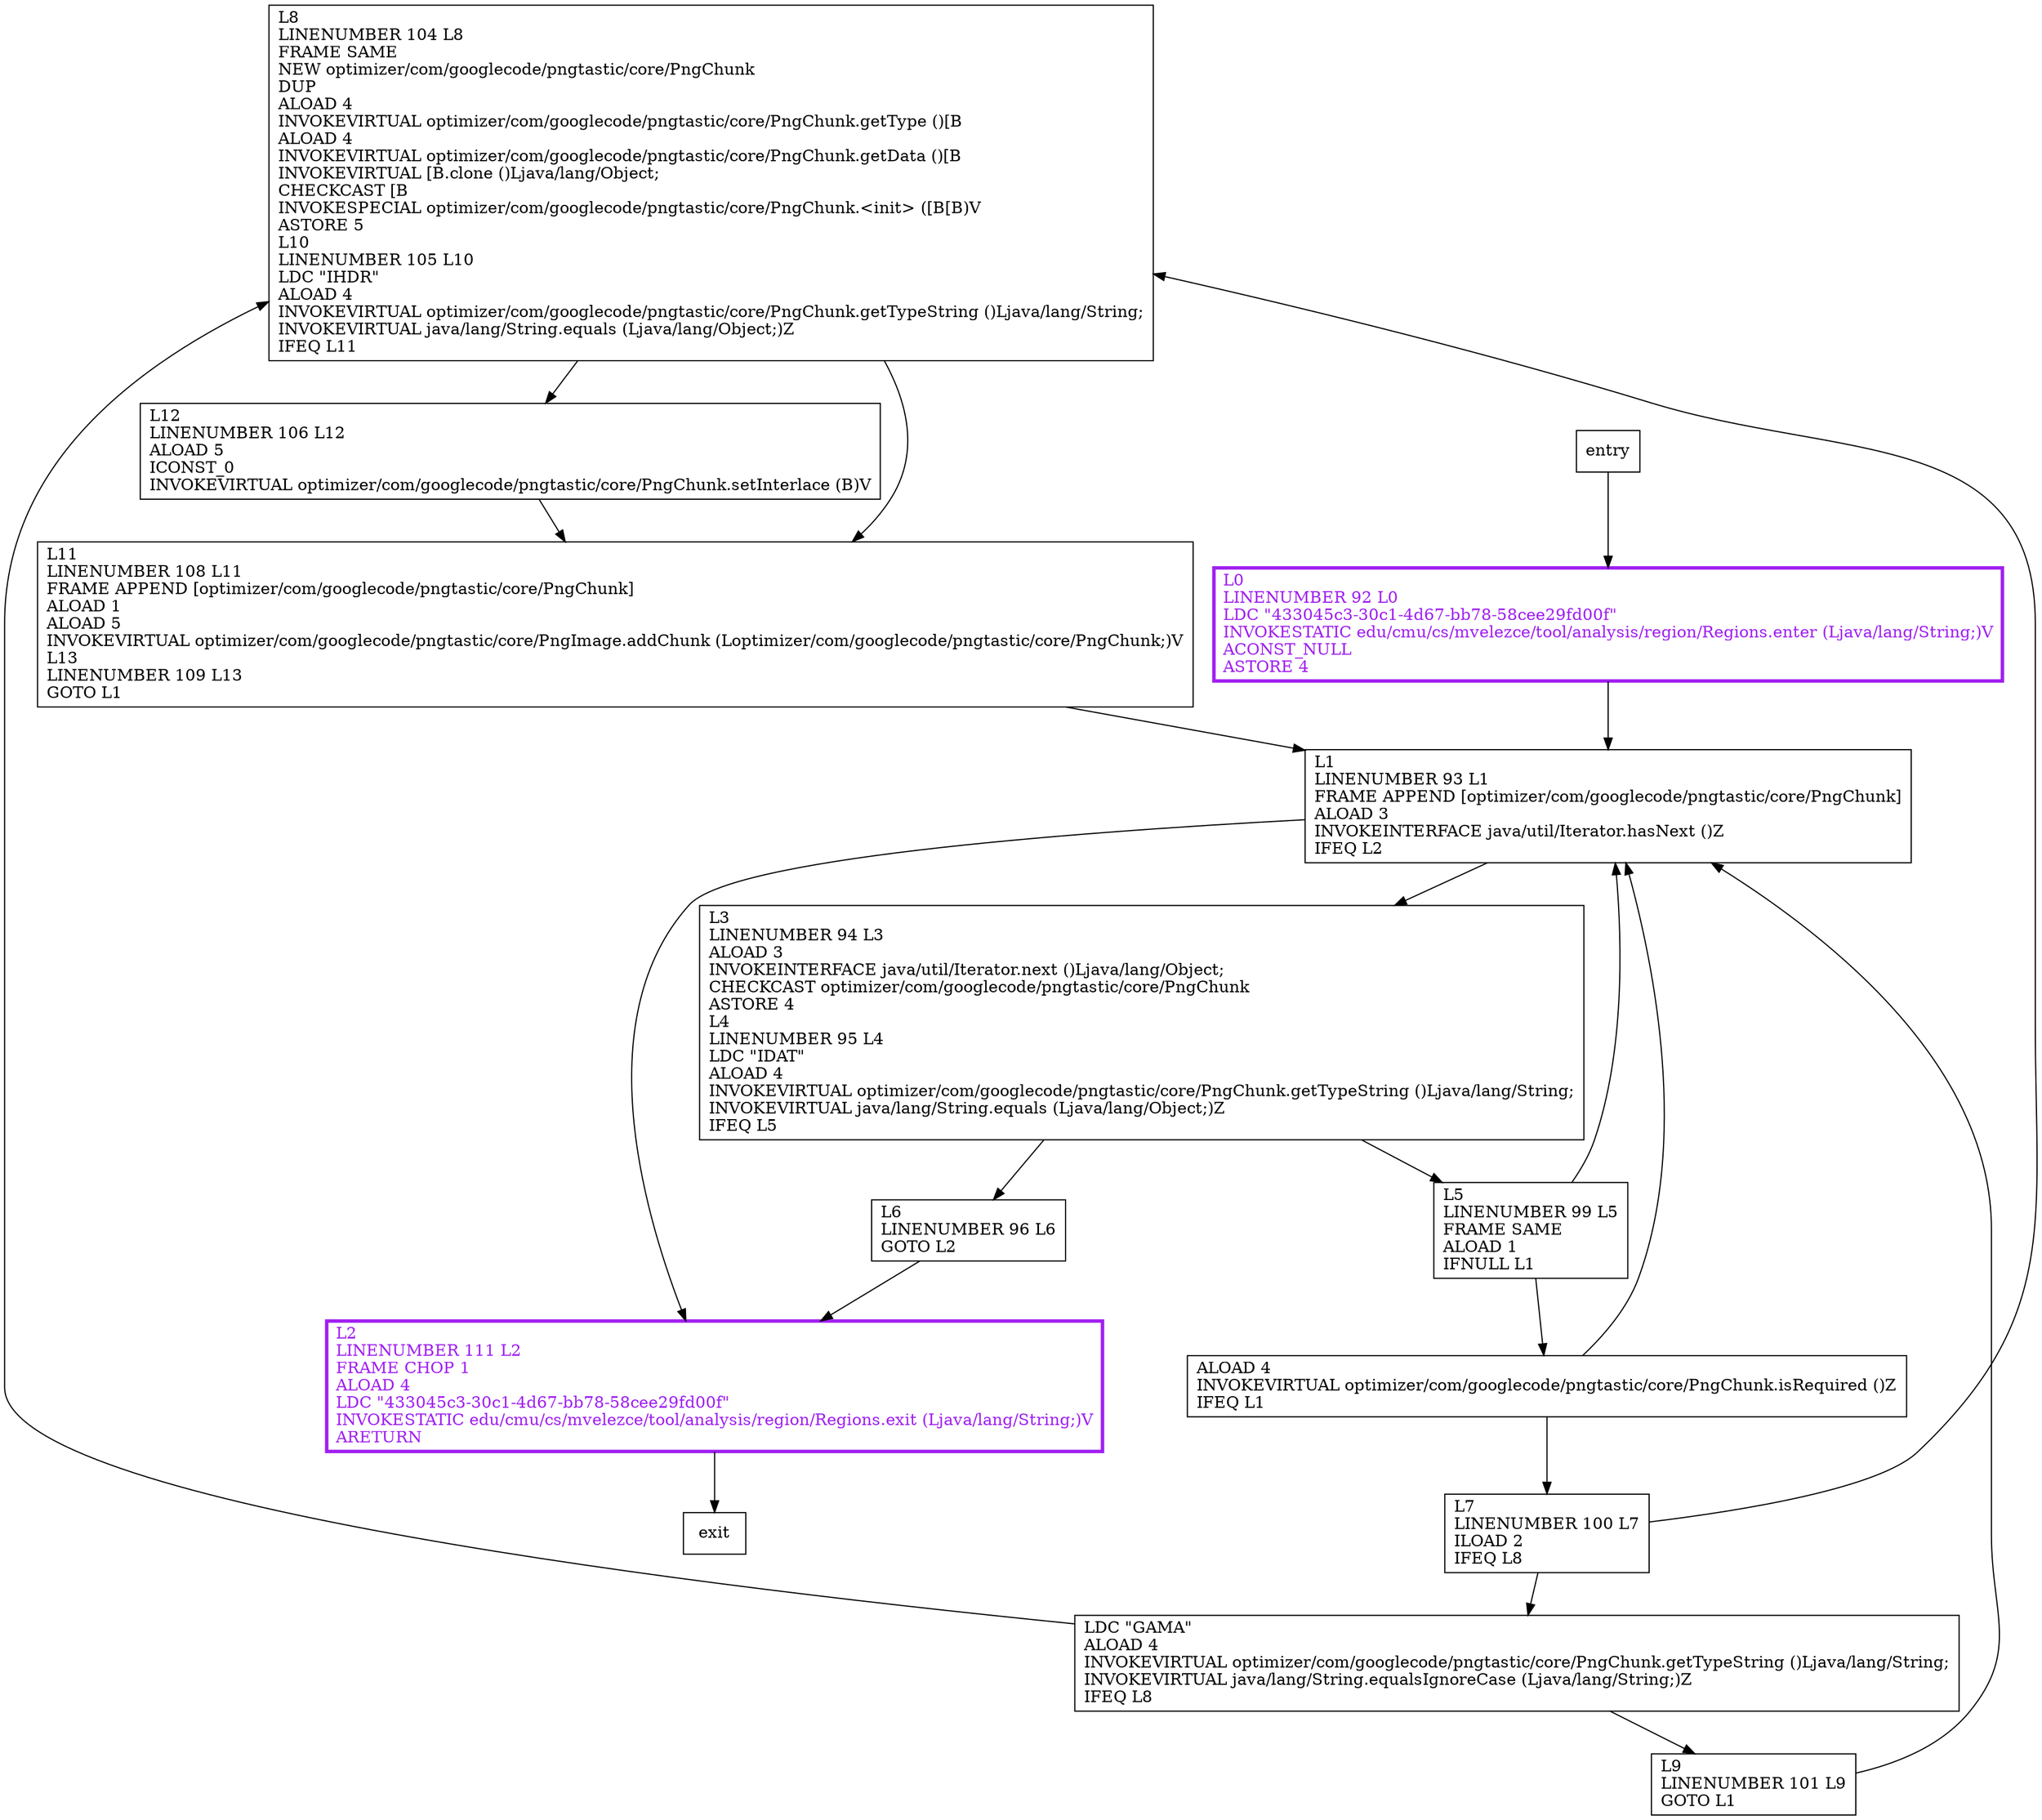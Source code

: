 digraph processHeadChunks {
node [shape=record];
1577223190 [label="L8\lLINENUMBER 104 L8\lFRAME SAME\lNEW optimizer/com/googlecode/pngtastic/core/PngChunk\lDUP\lALOAD 4\lINVOKEVIRTUAL optimizer/com/googlecode/pngtastic/core/PngChunk.getType ()[B\lALOAD 4\lINVOKEVIRTUAL optimizer/com/googlecode/pngtastic/core/PngChunk.getData ()[B\lINVOKEVIRTUAL [B.clone ()Ljava/lang/Object;\lCHECKCAST [B\lINVOKESPECIAL optimizer/com/googlecode/pngtastic/core/PngChunk.\<init\> ([B[B)V\lASTORE 5\lL10\lLINENUMBER 105 L10\lLDC \"IHDR\"\lALOAD 4\lINVOKEVIRTUAL optimizer/com/googlecode/pngtastic/core/PngChunk.getTypeString ()Ljava/lang/String;\lINVOKEVIRTUAL java/lang/String.equals (Ljava/lang/Object;)Z\lIFEQ L11\l"];
438559513 [label="L9\lLINENUMBER 101 L9\lGOTO L1\l"];
884578511 [label="L3\lLINENUMBER 94 L3\lALOAD 3\lINVOKEINTERFACE java/util/Iterator.next ()Ljava/lang/Object;\lCHECKCAST optimizer/com/googlecode/pngtastic/core/PngChunk\lASTORE 4\lL4\lLINENUMBER 95 L4\lLDC \"IDAT\"\lALOAD 4\lINVOKEVIRTUAL optimizer/com/googlecode/pngtastic/core/PngChunk.getTypeString ()Ljava/lang/String;\lINVOKEVIRTUAL java/lang/String.equals (Ljava/lang/Object;)Z\lIFEQ L5\l"];
1484268933 [label="L6\lLINENUMBER 96 L6\lGOTO L2\l"];
603879751 [label="L11\lLINENUMBER 108 L11\lFRAME APPEND [optimizer/com/googlecode/pngtastic/core/PngChunk]\lALOAD 1\lALOAD 5\lINVOKEVIRTUAL optimizer/com/googlecode/pngtastic/core/PngImage.addChunk (Loptimizer/com/googlecode/pngtastic/core/PngChunk;)V\lL13\lLINENUMBER 109 L13\lGOTO L1\l"];
986657342 [label="L2\lLINENUMBER 111 L2\lFRAME CHOP 1\lALOAD 4\lLDC \"433045c3-30c1-4d67-bb78-58cee29fd00f\"\lINVOKESTATIC edu/cmu/cs/mvelezce/tool/analysis/region/Regions.exit (Ljava/lang/String;)V\lARETURN\l"];
379990090 [label="L0\lLINENUMBER 92 L0\lLDC \"433045c3-30c1-4d67-bb78-58cee29fd00f\"\lINVOKESTATIC edu/cmu/cs/mvelezce/tool/analysis/region/Regions.enter (Ljava/lang/String;)V\lACONST_NULL\lASTORE 4\l"];
1675767349 [label="ALOAD 4\lINVOKEVIRTUAL optimizer/com/googlecode/pngtastic/core/PngChunk.isRequired ()Z\lIFEQ L1\l"];
2138799680 [label="L5\lLINENUMBER 99 L5\lFRAME SAME\lALOAD 1\lIFNULL L1\l"];
1757604786 [label="LDC \"GAMA\"\lALOAD 4\lINVOKEVIRTUAL optimizer/com/googlecode/pngtastic/core/PngChunk.getTypeString ()Ljava/lang/String;\lINVOKEVIRTUAL java/lang/String.equalsIgnoreCase (Ljava/lang/String;)Z\lIFEQ L8\l"];
459645558 [label="L1\lLINENUMBER 93 L1\lFRAME APPEND [optimizer/com/googlecode/pngtastic/core/PngChunk]\lALOAD 3\lINVOKEINTERFACE java/util/Iterator.hasNext ()Z\lIFEQ L2\l"];
1196414327 [label="L7\lLINENUMBER 100 L7\lILOAD 2\lIFEQ L8\l"];
1771469594 [label="L12\lLINENUMBER 106 L12\lALOAD 5\lICONST_0\lINVOKEVIRTUAL optimizer/com/googlecode/pngtastic/core/PngChunk.setInterlace (B)V\l"];
entry;
exit;
1577223190 -> 603879751;
1577223190 -> 1771469594;
438559513 -> 459645558;
884578511 -> 1484268933;
884578511 -> 2138799680;
1484268933 -> 986657342;
603879751 -> 459645558;
986657342 -> exit;
379990090 -> 459645558;
entry -> 379990090;
1675767349 -> 459645558;
1675767349 -> 1196414327;
2138799680 -> 1675767349;
2138799680 -> 459645558;
1757604786 -> 1577223190;
1757604786 -> 438559513;
459645558 -> 884578511;
459645558 -> 986657342;
1196414327 -> 1577223190;
1196414327 -> 1757604786;
1771469594 -> 603879751;
986657342[fontcolor="purple", penwidth=3, color="purple"];
379990090[fontcolor="purple", penwidth=3, color="purple"];
}
